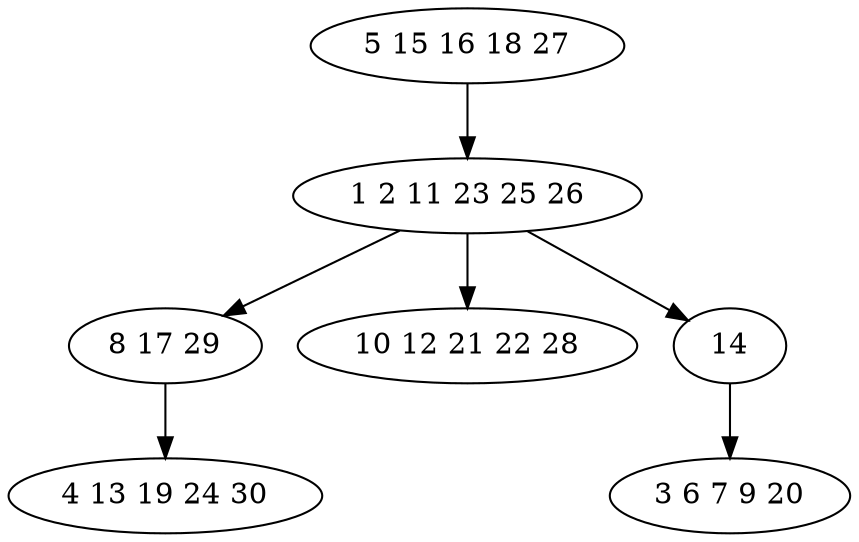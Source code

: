 digraph true_tree {
	"0" -> "1"
	"1" -> "2"
	"1" -> "3"
	"1" -> "4"
	"4" -> "5"
	"2" -> "6"
	"0" [label="5 15 16 18 27"];
	"1" [label="1 2 11 23 25 26"];
	"2" [label="8 17 29"];
	"3" [label="10 12 21 22 28"];
	"4" [label="14"];
	"5" [label="3 6 7 9 20"];
	"6" [label="4 13 19 24 30"];
}
